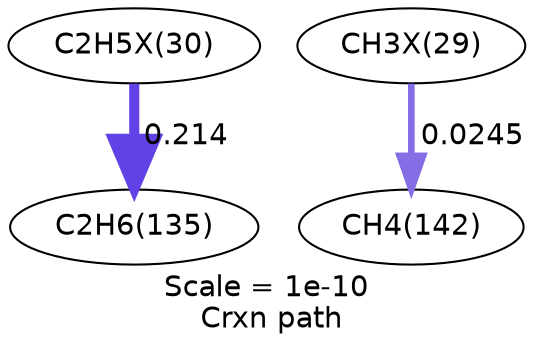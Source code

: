 digraph reaction_paths {
center=1;
s29 -> s12[fontname="Helvetica", style="setlinewidth(4.84)", arrowsize=2.42, color="0.7, 0.714, 0.9"
, label=" 0.214"];
s28 -> s14[fontname="Helvetica", style="setlinewidth(3.2)", arrowsize=1.6, color="0.7, 0.525, 0.9"
, label=" 0.0245"];
s12 [ fontname="Helvetica", label="C2H6(135)"];
s14 [ fontname="Helvetica", label="CH4(142)"];
s28 [ fontname="Helvetica", label="CH3X(29)"];
s29 [ fontname="Helvetica", label="C2H5X(30)"];
 label = "Scale = 1e-10\l Crxn path";
 fontname = "Helvetica";
}
